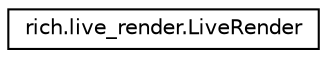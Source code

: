 digraph "Graphical Class Hierarchy"
{
 // LATEX_PDF_SIZE
  edge [fontname="Helvetica",fontsize="10",labelfontname="Helvetica",labelfontsize="10"];
  node [fontname="Helvetica",fontsize="10",shape=record];
  rankdir="LR";
  Node0 [label="rich.live_render.LiveRender",height=0.2,width=0.4,color="black", fillcolor="white", style="filled",URL="$classrich_1_1live__render_1_1LiveRender.html",tooltip=" "];
}
